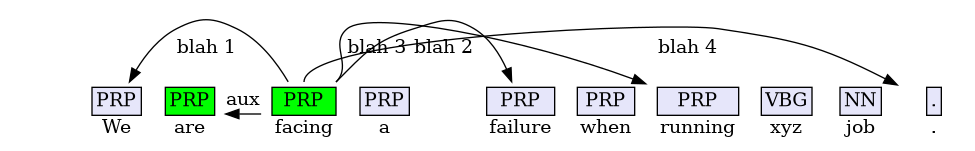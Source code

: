 @startdot
digraph s1 {
  graph [nodesep=.01]
  node [shape=plaintext]
  {
  rank=same
  s1 [ordering=out label=""]
  edge [style=invis]

  s1->w10
  s1->w9
  s1->w8
  s1->w7
  s1->w6
  s1->w5
  s1->w4
  s1->w3
  s1->w2
  s1->w1
  edge [style=""]
  w1 [label=<
    <TABLE BORDER="0" CELLBORDER="1" CELLSPACING="0">
      <TR><TD BGCOLOR="lavender">PRP</TD></TR>
      <TR><TD BORDER="0">We</TD></TR>
   </TABLE>>]
  w2 [shape=plaintext  label=<
   <TABLE BORDER="0" CELLBORDER="1" CELLSPACING="0">
      <TR><TD BGCOLOR="green1">PRP</TD></TR>
      <TR ><TD BORDER="0">are</TD></TR>
   </TABLE>>]
  w3 [shape=plaintext  label=<
   <TABLE BORDER="0" CELLBORDER="1" CELLSPACING="0">
      <TR><TD BGCOLOR="green1">PRP</TD></TR>
      <TR ><TD BORDER="0">facing</TD></TR>
   </TABLE>>]
  w4 [shape=plaintext  label=<
   <TABLE BORDER="0" CELLBORDER="1" CELLSPACING="0">
      <TR><TD BGCOLOR="lavender">PRP</TD></TR>
      <TR><TD BORDER="0">a</TD></TR>
   </TABLE>>]

  w5 [shape=plaintext  label=<
   <TABLE BORDER="0" CELLBORDER="1" CELLSPACING="0">
      <TR><TD BGCOLOR="lavender">PRP</TD></TR>
      <TR><TD BORDER="0">failure</TD></TR>
   </TABLE>>]
  w6 [shape=plaintext  label=<
   <TABLE BORDER="0" CELLBORDER="1" CELLSPACING="0">
      <TR><TD BGCOLOR="lavender">PRP</TD></TR>
      <TR><TD BORDER="0">when</TD></TR>
   </TABLE>>]
  w7 [shape=plaintext  label=<
   <TABLE BORDER="0" CELLBORDER="1" CELLSPACING="0">
      <TR><TD BGCOLOR="lavender">PRP</TD></TR>
      <TR><TD BORDER="0">running</TD></TR>
   </TABLE>>]
  w8 [shape=plaintext  label=<
   <TABLE BORDER="0" CELLBORDER="1" CELLSPACING="0">
      <TR><TD BGCOLOR="lavender">VBG</TD></TR>
      <TR><TD BORDER="0">xyz</TD></TR>
   </TABLE>>]
  w9 [shape=plaintext  label=<
   <TABLE BORDER="0" CELLBORDER="1" CELLSPACING="0">
      <TR><TD BGCOLOR="lavender">NN</TD></TR>
      <TR><TD BORDER="0">job</TD></TR>
   </TABLE>>]
  w10 [shape=plaintext  label=<
   <TABLE BORDER="0" CELLBORDER="1" CELLSPACING="0">
      <TR><TD BGCOLOR="lavender">.</TD></TR>
      <TR><TD BORDER="0">.</TD></TR>
   </TABLE>>]

   edge[constraint=false]
   w3->w2 [label="\naux"]
   w3->w1 [label="\nblah 1"]
   w3:ne->w5 [label="\nblah 2"]
   w3:ne->w7 [label="\nblah 3"]
   w3:n->w10 [label="\nblah 4"]
   }
}

@enddot

https://stackoverflow.com/questions/52743748/pretty-display-of-a-sentence-and-its-grammatical-dependencies